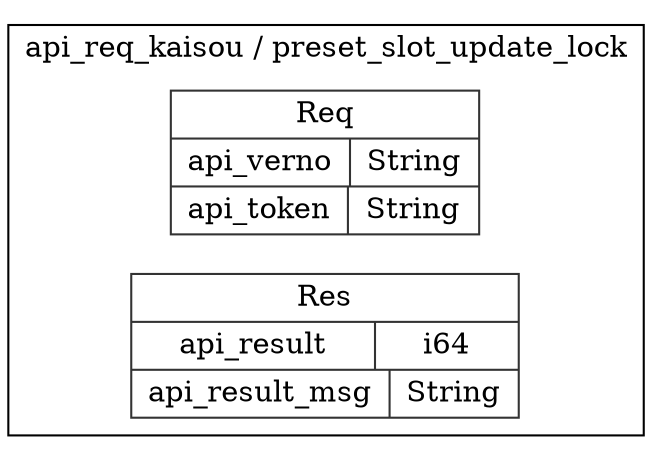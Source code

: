 digraph {
  rankdir=LR;
  subgraph cluster_0 {
    label="api_req_kaisou / preset_slot_update_lock";
    node [style="filled", color=white, style="solid", color=gray20];
    api_req_kaisou__preset_slot_update_lock__Req [label="<Req> Req  | { api_verno | <api_verno> String } | { api_token | <api_token> String }", shape=record];
    api_req_kaisou__preset_slot_update_lock__Res [label="<Res> Res  | { api_result | <api_result> i64 } | { api_result_msg | <api_result_msg> String }", shape=record];
  }
}
